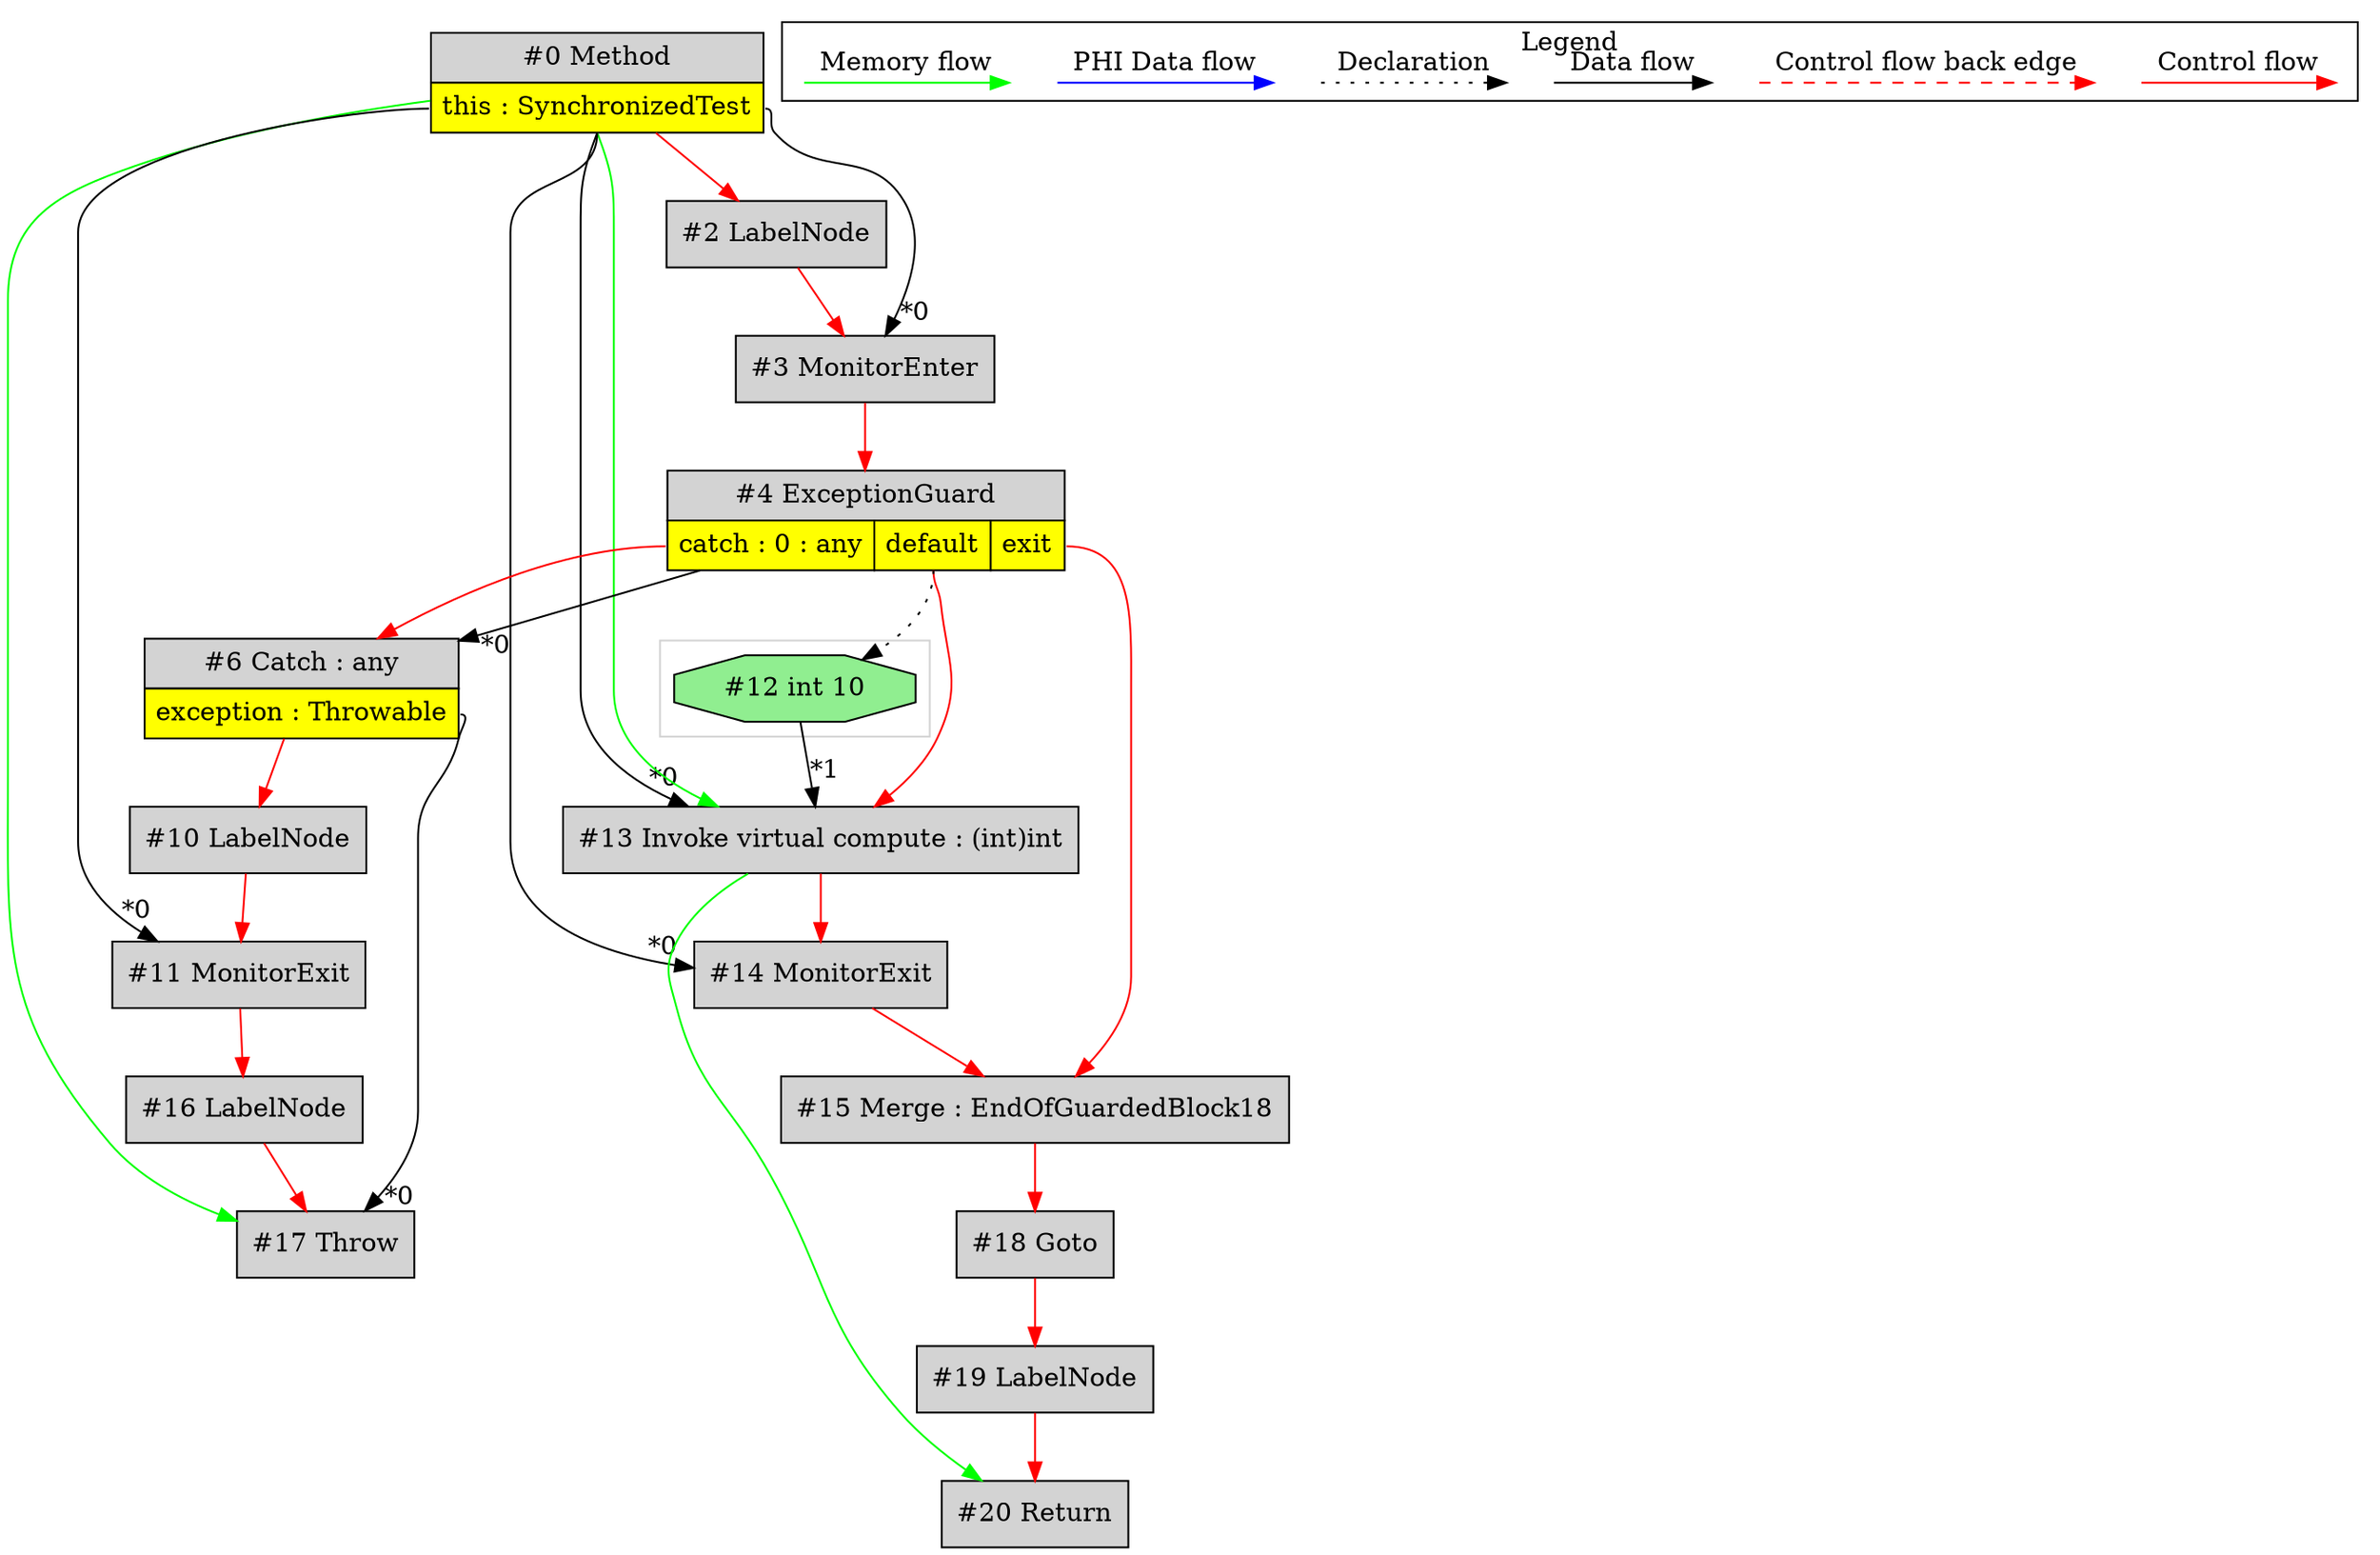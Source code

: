 digraph {
 ordering="in";
 node0[margin="0", label=<<table border="0" cellborder="1" cellspacing="0" cellpadding="5"><tr><td colspan="1">#0 Method</td></tr><tr><td port="prj1" bgcolor="yellow">this : SynchronizedTest</td></tr></table>>,shape=none, fillcolor=lightgrey, style=filled];
 node17[label="#17 Throw",shape=box, fillcolor=lightgrey, style=filled];
 node6:prj9 -> node17[headlabel="*0", labeldistance=2];
 node16 -> node17[labeldistance=2, color=red, fontcolor=red];
 node0 -> node17[labeldistance=2, color=green, constraint=false];
 node16[label="#16 LabelNode",shape=box, fillcolor=lightgrey, style=filled];
 node11 -> node16[labeldistance=2, color=red, fontcolor=red];
 node11[label="#11 MonitorExit",shape=box, fillcolor=lightgrey, style=filled];
 node0:prj1 -> node11[headlabel="*0", labeldistance=2];
 node10 -> node11[labeldistance=2, color=red, fontcolor=red];
 node10[label="#10 LabelNode",shape=box, fillcolor=lightgrey, style=filled];
 node6 -> node10[labeldistance=2, color=red, fontcolor=red];
 node6[margin="0", label=<<table border="0" cellborder="1" cellspacing="0" cellpadding="5"><tr><td colspan="1">#6 Catch : any</td></tr><tr><td port="prj9" bgcolor="yellow">exception : Throwable</td></tr></table>>,shape=none, fillcolor=lightgrey, style=filled];
 node4 -> node6[headlabel="*0", labeldistance=2];
 node4:prj5 -> node6[labeldistance=2, color=red, fontcolor=red];
 node4[margin="0", label=<<table border="0" cellborder="1" cellspacing="0" cellpadding="5"><tr><td colspan="3">#4 ExceptionGuard</td></tr><tr><td port="prj5" bgcolor="yellow">catch : 0 : any</td><td port="prj8" bgcolor="yellow">default</td><td port="prj7" bgcolor="yellow">exit</td></tr></table>>,shape=none, fillcolor=lightgrey, style=filled];
 node3 -> node4[labeldistance=2, color=red, fontcolor=red];
 node3[label="#3 MonitorEnter",shape=box, fillcolor=lightgrey, style=filled];
 node0:prj1 -> node3[headlabel="*0", labeldistance=2];
 node2 -> node3[labeldistance=2, color=red, fontcolor=red];
 node2[label="#2 LabelNode",shape=box, fillcolor=lightgrey, style=filled];
 node0 -> node2[labeldistance=2, color=red, fontcolor=red];
 node13[label="#13 Invoke virtual compute : (int)int",shape=box, fillcolor=lightgrey, style=filled];
 node0:prj1 -> node13[headlabel="*0", labeldistance=2];
 node12 -> node13[headlabel="*1", labeldistance=2];
 node4:prj8 -> node13[labeldistance=2, color=red, fontcolor=red];
 node0 -> node13[labeldistance=2, color=green, constraint=false];
 node12[label="#12 int 10",shape=octagon, fillcolor=lightgreen, style=filled];
 node4:prj8 -> node12[style=dotted];
 node20[label="#20 Return",shape=box, fillcolor=lightgrey, style=filled];
 node19 -> node20[labeldistance=2, color=red, fontcolor=red];
 node13 -> node20[labeldistance=2, color=green, constraint=false];
 node19[label="#19 LabelNode",shape=box, fillcolor=lightgrey, style=filled];
 node18 -> node19[labeldistance=2, color=red, fontcolor=red];
 node18[label="#18 Goto",shape=box, fillcolor=lightgrey, style=filled];
 node15 -> node18[labeldistance=2, color=red, fontcolor=red];
 node15[label="#15 Merge : EndOfGuardedBlock18",shape=box, fillcolor=lightgrey, style=filled];
 node14 -> node15[labeldistance=2, color=red, fontcolor=red];
 node4:prj7 -> node15[labeldistance=2, color=red, fontcolor=red];
 node14[label="#14 MonitorExit",shape=box, fillcolor=lightgrey, style=filled];
 node0:prj1 -> node14[headlabel="*0", labeldistance=2];
 node13 -> node14[labeldistance=2, color=red, fontcolor=red];
 subgraph cluster_0 {
  color=lightgray;
  node12;
 }
 subgraph cluster_000 {
  label = "Legend";
  node [shape=point]
  {
   rank=same;
   c0 [style = invis];
   c1 [style = invis];
   c2 [style = invis];
   c3 [style = invis];
   d0 [style = invis];
   d1 [style = invis];
   d2 [style = invis];
   d3 [style = invis];
   d4 [style = invis];
   d5 [style = invis];
   d6 [style = invis];
   d7 [style = invis];
  }
  c0 -> c1 [label="Control flow", style=solid, color=red]
  c2 -> c3 [label="Control flow back edge", style=dashed, color=red]
  d0 -> d1 [label="Data flow"]
  d2 -> d3 [label="Declaration", style=dotted]
  d4 -> d5 [label="PHI Data flow", color=blue]
  d6 -> d7 [label="Memory flow", color=green]
 }

}
